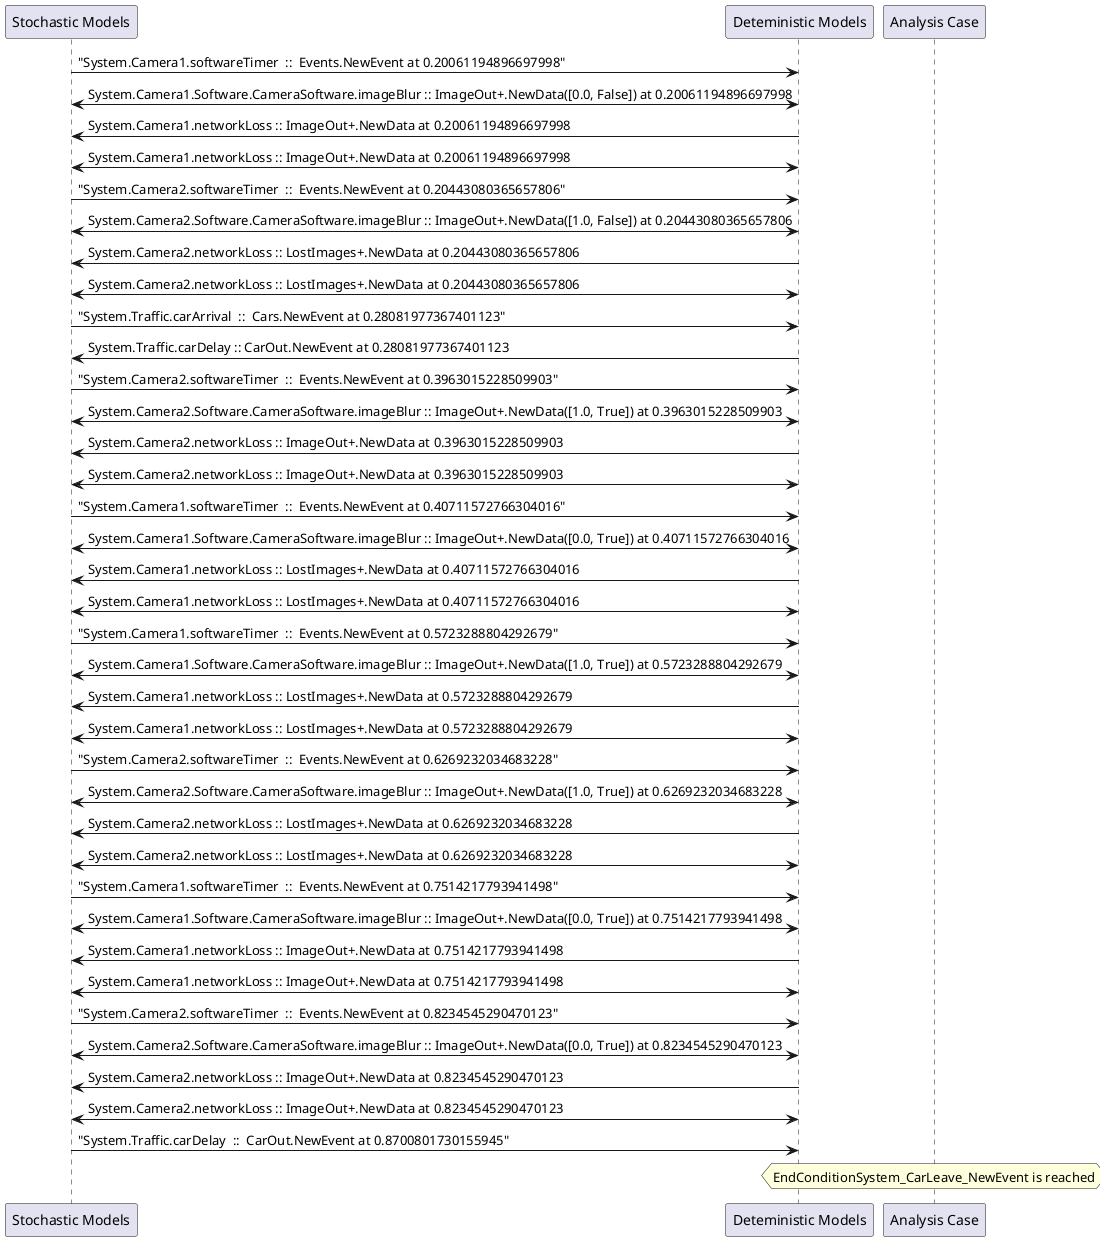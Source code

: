 
	@startuml
	participant "Stochastic Models" as stochmodel
	participant "Deteministic Models" as detmodel
	participant "Analysis Case" as analysis
	{2374_stop} stochmodel -> detmodel : "System.Camera1.softwareTimer  ::  Events.NewEvent at 0.20061194896697998"
detmodel <-> stochmodel : System.Camera1.Software.CameraSoftware.imageBlur :: ImageOut+.NewData([0.0, False]) at 0.20061194896697998
detmodel -> stochmodel : System.Camera1.networkLoss :: ImageOut+.NewData at 0.20061194896697998
detmodel <-> stochmodel : System.Camera1.networkLoss :: ImageOut+.NewData at 0.20061194896697998
{2390_stop} stochmodel -> detmodel : "System.Camera2.softwareTimer  ::  Events.NewEvent at 0.20443080365657806"
detmodel <-> stochmodel : System.Camera2.Software.CameraSoftware.imageBlur :: ImageOut+.NewData([1.0, False]) at 0.20443080365657806
detmodel -> stochmodel : System.Camera2.networkLoss :: LostImages+.NewData at 0.20443080365657806
detmodel <-> stochmodel : System.Camera2.networkLoss :: LostImages+.NewData at 0.20443080365657806
{2405_stop} stochmodel -> detmodel : "System.Traffic.carArrival  ::  Cars.NewEvent at 0.28081977367401123"
{2413_start} detmodel -> stochmodel : System.Traffic.carDelay :: CarOut.NewEvent at 0.28081977367401123
{2391_stop} stochmodel -> detmodel : "System.Camera2.softwareTimer  ::  Events.NewEvent at 0.3963015228509903"
detmodel <-> stochmodel : System.Camera2.Software.CameraSoftware.imageBlur :: ImageOut+.NewData([1.0, True]) at 0.3963015228509903
detmodel -> stochmodel : System.Camera2.networkLoss :: ImageOut+.NewData at 0.3963015228509903
detmodel <-> stochmodel : System.Camera2.networkLoss :: ImageOut+.NewData at 0.3963015228509903
{2375_stop} stochmodel -> detmodel : "System.Camera1.softwareTimer  ::  Events.NewEvent at 0.40711572766304016"
detmodel <-> stochmodel : System.Camera1.Software.CameraSoftware.imageBlur :: ImageOut+.NewData([0.0, True]) at 0.40711572766304016
detmodel -> stochmodel : System.Camera1.networkLoss :: LostImages+.NewData at 0.40711572766304016
detmodel <-> stochmodel : System.Camera1.networkLoss :: LostImages+.NewData at 0.40711572766304016
{2376_stop} stochmodel -> detmodel : "System.Camera1.softwareTimer  ::  Events.NewEvent at 0.5723288804292679"
detmodel <-> stochmodel : System.Camera1.Software.CameraSoftware.imageBlur :: ImageOut+.NewData([1.0, True]) at 0.5723288804292679
detmodel -> stochmodel : System.Camera1.networkLoss :: LostImages+.NewData at 0.5723288804292679
detmodel <-> stochmodel : System.Camera1.networkLoss :: LostImages+.NewData at 0.5723288804292679
{2392_stop} stochmodel -> detmodel : "System.Camera2.softwareTimer  ::  Events.NewEvent at 0.6269232034683228"
detmodel <-> stochmodel : System.Camera2.Software.CameraSoftware.imageBlur :: ImageOut+.NewData([1.0, True]) at 0.6269232034683228
detmodel -> stochmodel : System.Camera2.networkLoss :: LostImages+.NewData at 0.6269232034683228
detmodel <-> stochmodel : System.Camera2.networkLoss :: LostImages+.NewData at 0.6269232034683228
{2377_stop} stochmodel -> detmodel : "System.Camera1.softwareTimer  ::  Events.NewEvent at 0.7514217793941498"
detmodel <-> stochmodel : System.Camera1.Software.CameraSoftware.imageBlur :: ImageOut+.NewData([0.0, True]) at 0.7514217793941498
detmodel -> stochmodel : System.Camera1.networkLoss :: ImageOut+.NewData at 0.7514217793941498
detmodel <-> stochmodel : System.Camera1.networkLoss :: ImageOut+.NewData at 0.7514217793941498
{2393_stop} stochmodel -> detmodel : "System.Camera2.softwareTimer  ::  Events.NewEvent at 0.8234545290470123"
detmodel <-> stochmodel : System.Camera2.Software.CameraSoftware.imageBlur :: ImageOut+.NewData([0.0, True]) at 0.8234545290470123
detmodel -> stochmodel : System.Camera2.networkLoss :: ImageOut+.NewData at 0.8234545290470123
detmodel <-> stochmodel : System.Camera2.networkLoss :: ImageOut+.NewData at 0.8234545290470123
{2413_stop} stochmodel -> detmodel : "System.Traffic.carDelay  ::  CarOut.NewEvent at 0.8700801730155945"
{2413_start} <-> {2413_stop} : delay
hnote over analysis 
EndConditionSystem_CarLeave_NewEvent is reached
endnote
@enduml